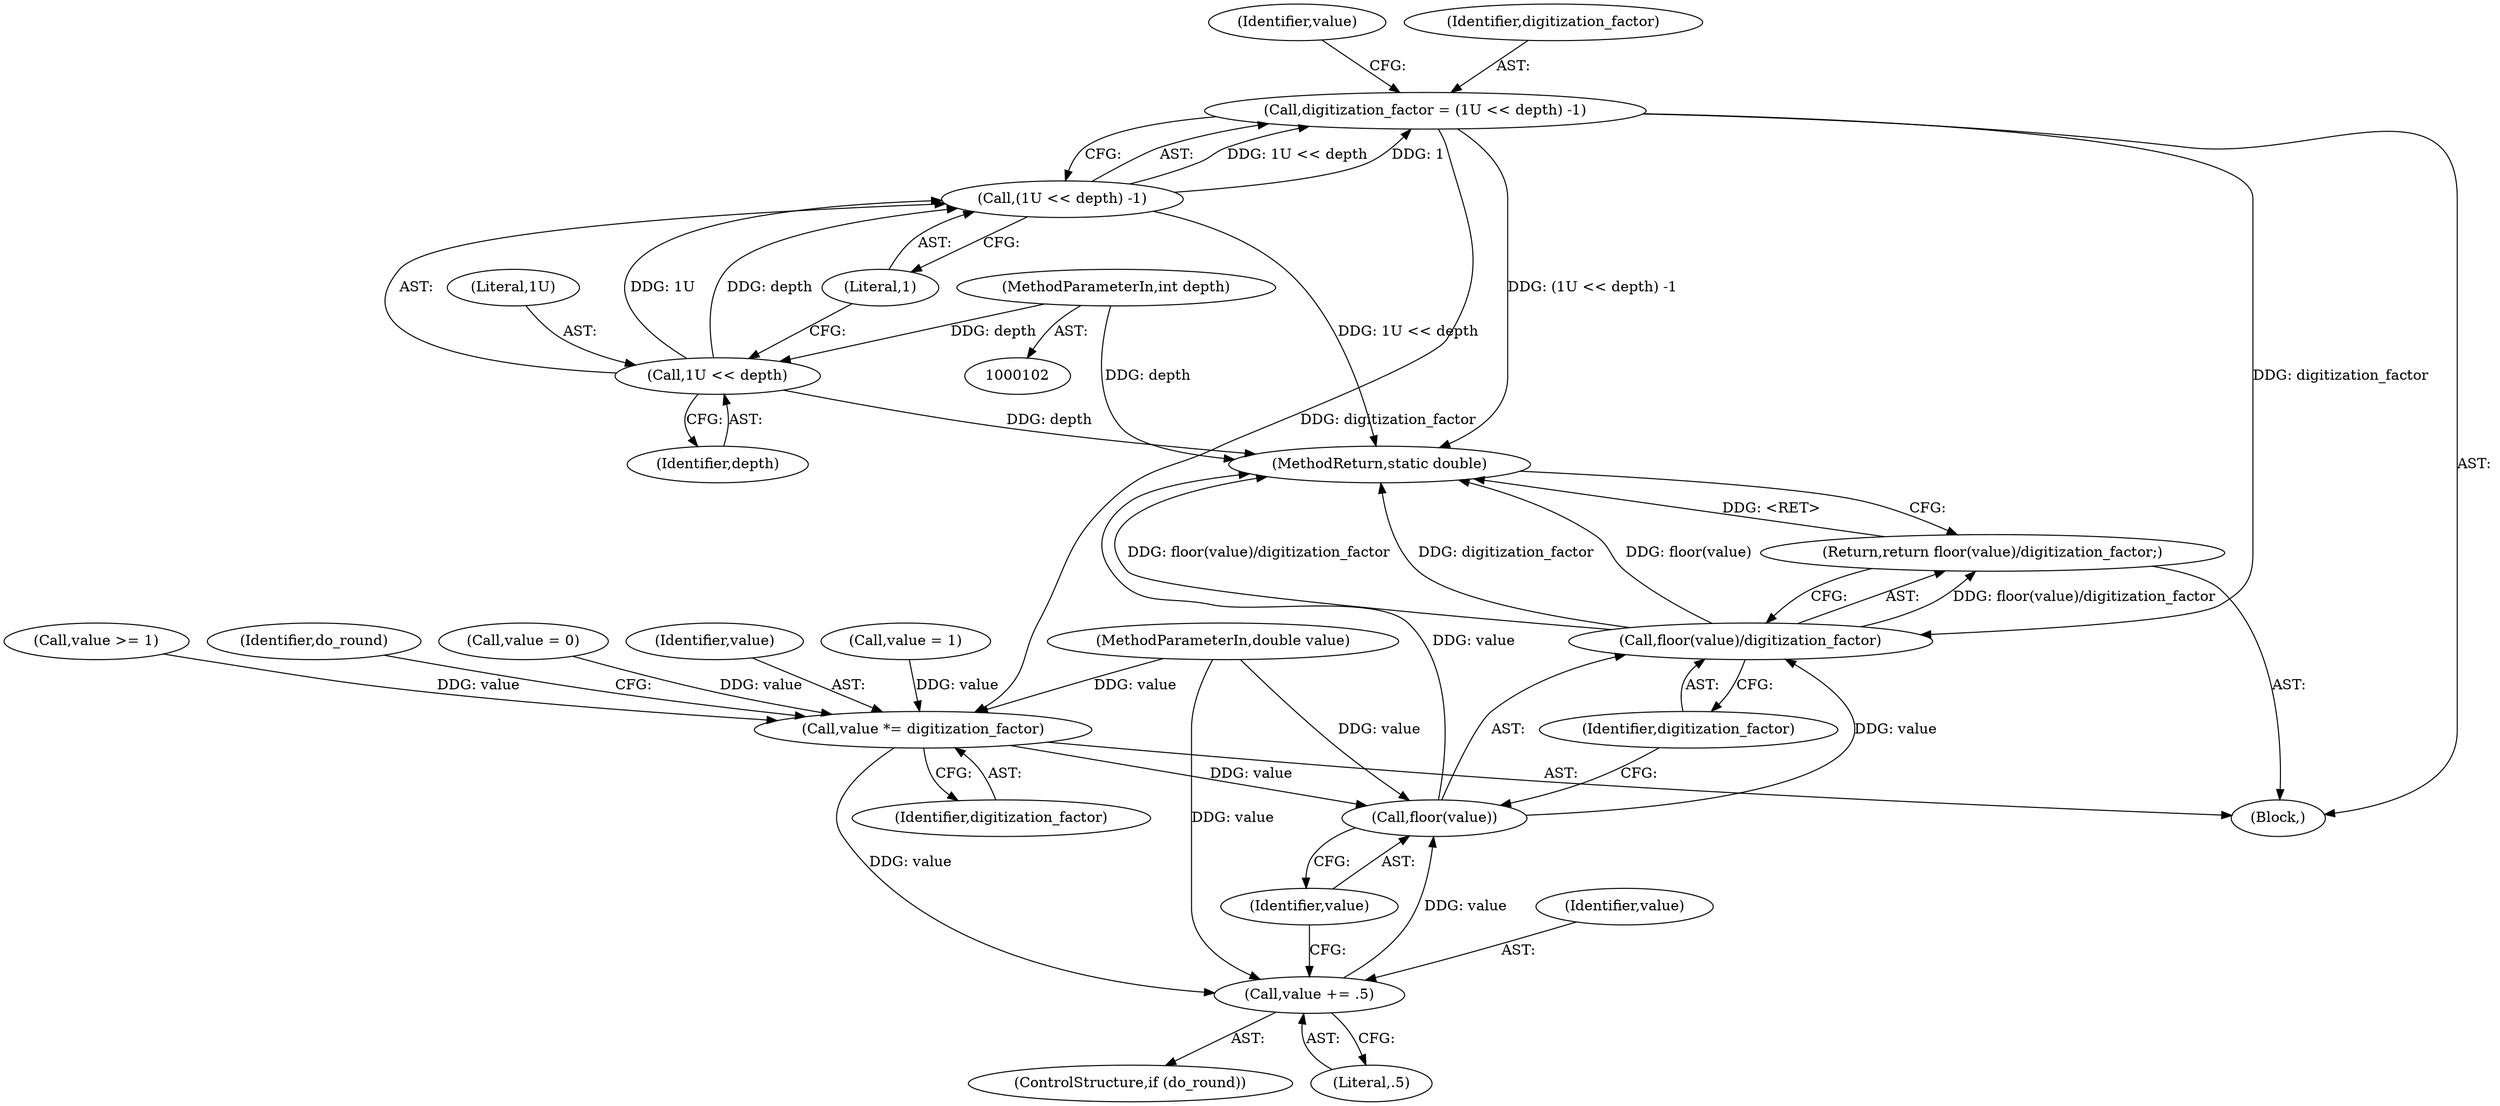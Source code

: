 digraph "1_Android_9d4853418ab2f754c2b63e091c29c5529b8b86ca_42@del" {
"1000108" [label="(Call,digitization_factor = (1U << depth) -1)"];
"1000110" [label="(Call,(1U << depth) -1)"];
"1000111" [label="(Call,1U << depth)"];
"1000104" [label="(MethodParameterIn,int depth)"];
"1000130" [label="(Call,value *= digitization_factor)"];
"1000135" [label="(Call,value += .5)"];
"1000140" [label="(Call,floor(value))"];
"1000139" [label="(Call,floor(value)/digitization_factor)"];
"1000138" [label="(Return,return floor(value)/digitization_factor;)"];
"1000127" [label="(Call,value = 1)"];
"1000103" [label="(MethodParameterIn,double value)"];
"1000104" [label="(MethodParameterIn,int depth)"];
"1000113" [label="(Identifier,depth)"];
"1000139" [label="(Call,floor(value)/digitization_factor)"];
"1000124" [label="(Call,value >= 1)"];
"1000143" [label="(MethodReturn,static double)"];
"1000111" [label="(Call,1U << depth)"];
"1000136" [label="(Identifier,value)"];
"1000135" [label="(Call,value += .5)"];
"1000110" [label="(Call,(1U << depth) -1)"];
"1000133" [label="(ControlStructure,if (do_round))"];
"1000137" [label="(Literal,.5)"];
"1000142" [label="(Identifier,digitization_factor)"];
"1000117" [label="(Identifier,value)"];
"1000106" [label="(Block,)"];
"1000132" [label="(Identifier,digitization_factor)"];
"1000134" [label="(Identifier,do_round)"];
"1000140" [label="(Call,floor(value))"];
"1000108" [label="(Call,digitization_factor = (1U << depth) -1)"];
"1000119" [label="(Call,value = 0)"];
"1000138" [label="(Return,return floor(value)/digitization_factor;)"];
"1000141" [label="(Identifier,value)"];
"1000131" [label="(Identifier,value)"];
"1000114" [label="(Literal,1)"];
"1000109" [label="(Identifier,digitization_factor)"];
"1000112" [label="(Literal,1U)"];
"1000130" [label="(Call,value *= digitization_factor)"];
"1000108" -> "1000106"  [label="AST: "];
"1000108" -> "1000110"  [label="CFG: "];
"1000109" -> "1000108"  [label="AST: "];
"1000110" -> "1000108"  [label="AST: "];
"1000117" -> "1000108"  [label="CFG: "];
"1000108" -> "1000143"  [label="DDG: (1U << depth) -1"];
"1000110" -> "1000108"  [label="DDG: 1U << depth"];
"1000110" -> "1000108"  [label="DDG: 1"];
"1000108" -> "1000130"  [label="DDG: digitization_factor"];
"1000108" -> "1000139"  [label="DDG: digitization_factor"];
"1000110" -> "1000114"  [label="CFG: "];
"1000111" -> "1000110"  [label="AST: "];
"1000114" -> "1000110"  [label="AST: "];
"1000110" -> "1000143"  [label="DDG: 1U << depth"];
"1000111" -> "1000110"  [label="DDG: 1U"];
"1000111" -> "1000110"  [label="DDG: depth"];
"1000111" -> "1000113"  [label="CFG: "];
"1000112" -> "1000111"  [label="AST: "];
"1000113" -> "1000111"  [label="AST: "];
"1000114" -> "1000111"  [label="CFG: "];
"1000111" -> "1000143"  [label="DDG: depth"];
"1000104" -> "1000111"  [label="DDG: depth"];
"1000104" -> "1000102"  [label="AST: "];
"1000104" -> "1000143"  [label="DDG: depth"];
"1000130" -> "1000106"  [label="AST: "];
"1000130" -> "1000132"  [label="CFG: "];
"1000131" -> "1000130"  [label="AST: "];
"1000132" -> "1000130"  [label="AST: "];
"1000134" -> "1000130"  [label="CFG: "];
"1000124" -> "1000130"  [label="DDG: value"];
"1000119" -> "1000130"  [label="DDG: value"];
"1000127" -> "1000130"  [label="DDG: value"];
"1000103" -> "1000130"  [label="DDG: value"];
"1000130" -> "1000135"  [label="DDG: value"];
"1000130" -> "1000140"  [label="DDG: value"];
"1000135" -> "1000133"  [label="AST: "];
"1000135" -> "1000137"  [label="CFG: "];
"1000136" -> "1000135"  [label="AST: "];
"1000137" -> "1000135"  [label="AST: "];
"1000141" -> "1000135"  [label="CFG: "];
"1000103" -> "1000135"  [label="DDG: value"];
"1000135" -> "1000140"  [label="DDG: value"];
"1000140" -> "1000139"  [label="AST: "];
"1000140" -> "1000141"  [label="CFG: "];
"1000141" -> "1000140"  [label="AST: "];
"1000142" -> "1000140"  [label="CFG: "];
"1000140" -> "1000143"  [label="DDG: value"];
"1000140" -> "1000139"  [label="DDG: value"];
"1000103" -> "1000140"  [label="DDG: value"];
"1000139" -> "1000138"  [label="AST: "];
"1000139" -> "1000142"  [label="CFG: "];
"1000142" -> "1000139"  [label="AST: "];
"1000138" -> "1000139"  [label="CFG: "];
"1000139" -> "1000143"  [label="DDG: digitization_factor"];
"1000139" -> "1000143"  [label="DDG: floor(value)"];
"1000139" -> "1000143"  [label="DDG: floor(value)/digitization_factor"];
"1000139" -> "1000138"  [label="DDG: floor(value)/digitization_factor"];
"1000138" -> "1000106"  [label="AST: "];
"1000143" -> "1000138"  [label="CFG: "];
"1000138" -> "1000143"  [label="DDG: <RET>"];
}
